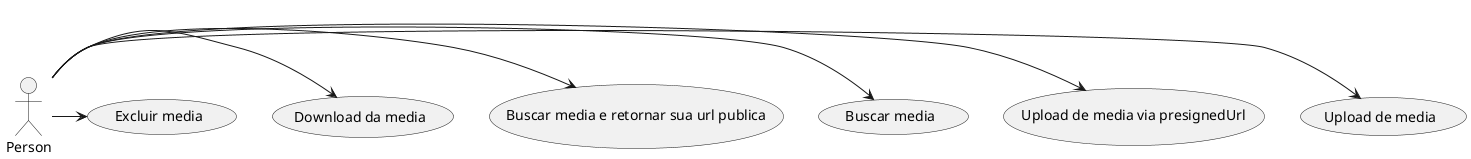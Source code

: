@startuml asa

:Person: -> (Upload de media)
:Person: -> (Upload de media via presignedUrl)
:Person: -> (Buscar media)
:Person: -> (Buscar media e retornar sua url publica)
:Person: -> (Download da media)
:Person: -> (Excluir media)

@enduml
